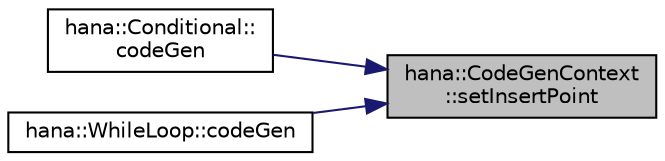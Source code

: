 digraph "hana::CodeGenContext::setInsertPoint"
{
 // LATEX_PDF_SIZE
  edge [fontname="Helvetica",fontsize="10",labelfontname="Helvetica",labelfontsize="10"];
  node [fontname="Helvetica",fontsize="10",shape=record];
  rankdir="RL";
  Node1 [label="hana::CodeGenContext\l::setInsertPoint",height=0.2,width=0.4,color="black", fillcolor="grey75", style="filled", fontcolor="black",tooltip=" "];
  Node1 -> Node2 [dir="back",color="midnightblue",fontsize="10",style="solid",fontname="Helvetica"];
  Node2 [label="hana::Conditional::\lcodeGen",height=0.2,width=0.4,color="black", fillcolor="white", style="filled",URL="$classhana_1_1_conditional.html#a9937dfeb06f0fbfa156817b46becb81f",tooltip=" "];
  Node1 -> Node3 [dir="back",color="midnightblue",fontsize="10",style="solid",fontname="Helvetica"];
  Node3 [label="hana::WhileLoop::codeGen",height=0.2,width=0.4,color="black", fillcolor="white", style="filled",URL="$classhana_1_1_while_loop.html#af7c3db36141b762286cde2471cc2d390",tooltip=" "];
}
